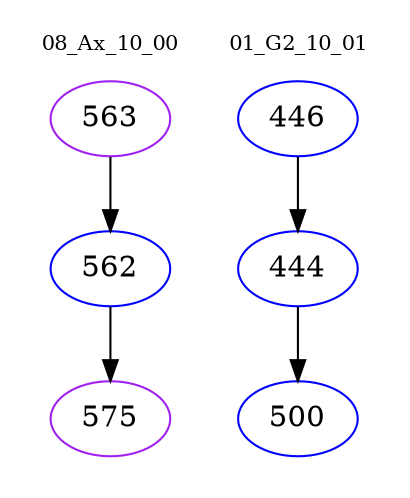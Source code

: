 digraph{
subgraph cluster_0 {
color = white
label = "08_Ax_10_00";
fontsize=10;
T0_563 [label="563", color="purple"]
T0_563 -> T0_562 [color="black"]
T0_562 [label="562", color="blue"]
T0_562 -> T0_575 [color="black"]
T0_575 [label="575", color="purple"]
}
subgraph cluster_1 {
color = white
label = "01_G2_10_01";
fontsize=10;
T1_446 [label="446", color="blue"]
T1_446 -> T1_444 [color="black"]
T1_444 [label="444", color="blue"]
T1_444 -> T1_500 [color="black"]
T1_500 [label="500", color="blue"]
}
}

